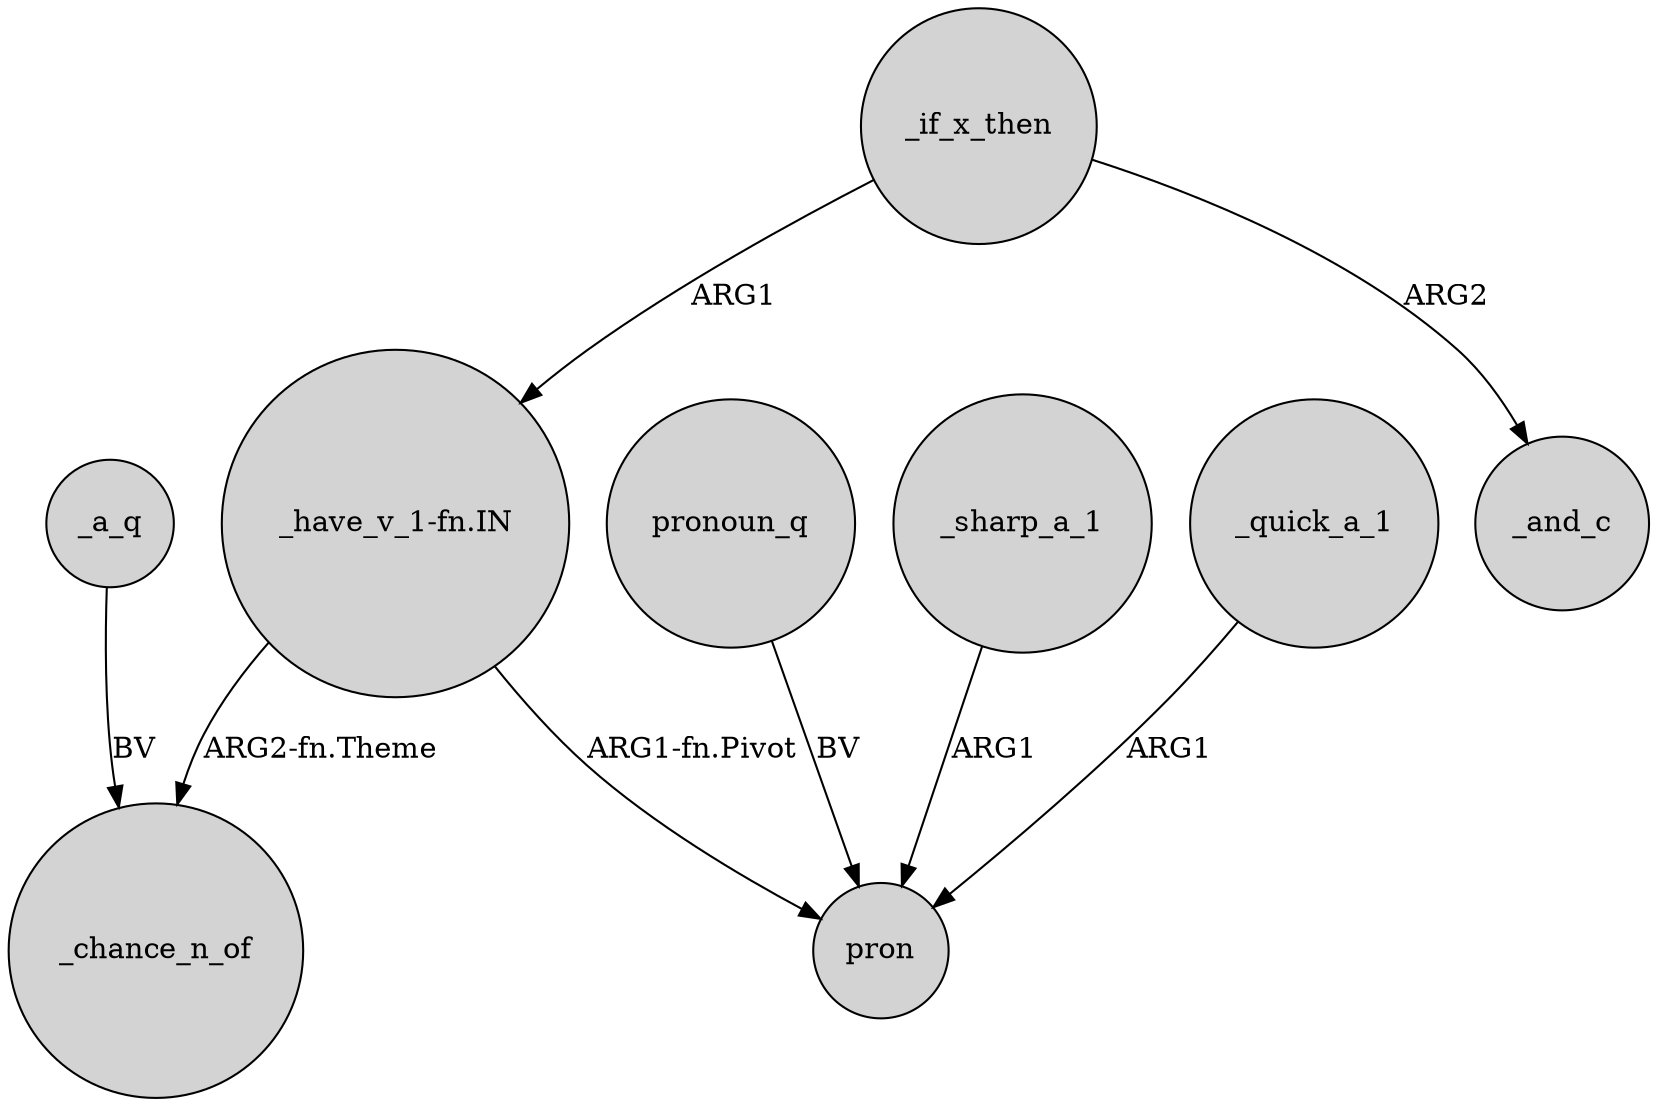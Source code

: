 digraph {
	node [shape=circle style=filled]
	_a_q -> _chance_n_of [label=BV]
	_sharp_a_1 -> pron [label=ARG1]
	"_have_v_1-fn.IN" -> _chance_n_of [label="ARG2-fn.Theme"]
	"_have_v_1-fn.IN" -> pron [label="ARG1-fn.Pivot"]
	_quick_a_1 -> pron [label=ARG1]
	_if_x_then -> "_have_v_1-fn.IN" [label=ARG1]
	_if_x_then -> _and_c [label=ARG2]
	pronoun_q -> pron [label=BV]
}
